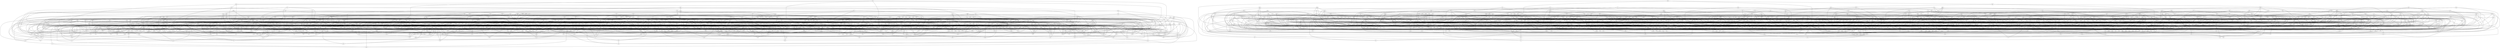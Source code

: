 graph G {
	qft -- vsn
	czl -- ppx
	qss -- zkr
	ggl -- kfd
	fnd -- ngh
	xpd -- xsg
	cbs -- zpj
	kxq -- rdf
	gpq -- qbk
	fjf -- qgj
	dvb -- lzz
	dpl -- plt
	dlv -- xfc
	jsp -- pff
	ffh -- khs
	gmr -- tqb
	fnz -- tld
	gmr -- jfr
	qvd -- zjj
	mzh -- rjt
	rhg -- xfb
	pxh -- xlz
	gpq -- jdk
	bkc -- gpn
	lzc -- snr
	clj -- phf
	bzc -- dfp
	nlj -- sjh
	nhp -- ztf
	crs -- dgt
	cqz -- nbv
	hlm -- qvx
	jtg -- zqg
	hkg -- tfp
	msp -- rcj
	bbl -- mgv
	gdd -- sgm
	dbm -- hlh
	rhd -- sdx
	fmj -- sqk
	hmd -- mzg
	bjv -- mgz
	bfs -- njt
	rdr -- tbz
	kgp -- mbg
	kbh -- rhf
	nrp -- qtt
	scd -- xsh
	lzt -- qql
	mqt -- njm
	dzt -- rcl
	tqk -- vpl
	hmm -- jbs
	dfn -- fcz
	dhz -- slf
	frg -- sfv
	hps -- jxx
	cpp -- tqp
	bcl -- vsn
	bbf -- nbb
	gkn -- kjv
	bjk -- mvp
	blm -- cbz
	stb -- xhk
	bls -- tcf
	fbh -- zlv
	jbj -- ljv
	shb -- zxb
	gbk -- hpl
	fnj -- tzf
	fph -- ftc
	fzx -- nvg
	mgb -- xmc
	gkf -- hkl
	fqt -- pff
	hcr -- hmz
	lpf -- mpc
	pqf -- rbc
	hbk -- kzh
	tzf -- xrb
	ltj -- nlr
	lld -- rqq
	bqd -- ptz
	krs -- vsn
	bmd -- xqv
	bbk -- fjr
	ltn -- txp
	htg -- jcd
	cpp -- plk
	bkb -- qsz
	bjf -- zjd
	qrn -- rzh
	nhq -- xnj
	hpl -- nbm
	dvd -- xhv
	bjv -- bkb
	bhr -- pcf
	bjv -- bsx
	ddz -- tnq
	mcd -- rkd
	srs -- zbs
	hgh -- kdc
	dkx -- khc
	hcq -- sxt
	hzt -- lkg
	vjc -- xkf
	ftf -- kcs
	dvp -- xzf
	fxs -- ndf
	gkk -- vpp
	hls -- htj
	kxq -- zxl
	hcr -- jnx
	nkl -- tfl
	pfj -- szs
	fgz -- tpt
	fkz -- gkq
	nvg -- scr
	hhd -- hrg
	fjf -- msl
	hnq -- qbr
	ffl -- mjq
	pnz -- xmd
	bpp -- thv
	pqs -- tnv
	bvj -- ssd
	lrt -- rsx
	crd -- qmr
	tkg -- zxl
	ckd -- fjp
	chz -- xmd
	kkh -- vgg
	hkj -- zhv
	cpd -- ctz
	hcn -- hdx
	kbl -- pjz
	bqp -- rxn
	lqq -- pxb
	gqm -- zzb
	clt -- szv
	gpn -- ljb
	lsv -- mvq
	pqj -- vnq
	tzl -- vqg
	kmv -- lvs
	hbq -- srq
	bgg -- dzl
	crz -- xmc
	drz -- qhf
	krr -- pkq
	bjk -- jqq
	fjk -- kcs
	fsv -- zlv
	kkd -- zmf
	mql -- qch
	kmq -- nrr
	fmm -- jkx
	bvl -- tmb
	htj -- qqx
	jpf -- khs
	gtj -- ntn
	ptc -- tgp
	rkd -- vlf
	brx -- mtt
	fsj -- stm
	dgt -- ndg
	fst -- zlv
	ghx -- nbm
	pvf -- zxh
	kfp -- xgt
	gkd -- qrj
	cvf -- zrr
	rsg -- ttj
	bbf -- fvb
	cjv -- xzb
	rhd -- ttl
	vmr -- vxt
	ksp -- qdz
	gkk -- vmr
	mvq -- rbg
	lpm -- xvx
	fgb -- mcx
	hkj -- ldh
	pnr -- thv
	fkz -- jsp
	kjv -- mch
	sqh -- vcq
	btr -- msf
	kfp -- xvl
	ngs -- xsl
	gmg -- qlm
	bqb -- rnf
	mch -- rsp
	hjg -- mcg
	mtg -- svs
	czr -- lzh
	ljx -- mns
	fvb -- vkb
	kbv -- mcb
	qts -- xff
	rfl -- vnk
	drh -- ttl
	czr -- jlh
	dkj -- prc
	nkb -- nkz
	mbp -- pnl
	kgm -- psx
	dfc -- rjq
	bqx -- pcb
	ntd -- plp
	fvq -- lzk
	trk -- vzz
	lsh -- tfp
	slq -- tqk
	hlm -- njm
	fdh -- mqn
	ltk -- qvd
	hzv -- vbk
	dbh -- nzc
	mgm -- nzs
	cjb -- tsx
	ddh -- znb
	bnn -- gkd
	ndz -- tfk
	kbv -- svh
	cfz -- svl
	rlv -- vxp
	gfn -- rmb
	bnv -- qtb
	flz -- ndz
	bzf -- hmz
	pcd -- qmp
	fbh -- fpj
	dgv -- lfl
	dqr -- skv
	bzs -- tcf
	bhl -- gfn
	bnv -- ssv
	jkd -- mlx
	fbv -- pvc
	jzp -- xdc
	fsj -- nct
	btk -- cqm
	gkf -- pxh
	ctz -- dtx
	nkz -- shg
	gqr -- rvc
	pnl -- prm
	prm -- txj
	qdh -- xnr
	kbc -- xvt
	shg -- xhv
	ghx -- rkn
	bvr -- zcj
	dnb -- vbc
	bnf -- sqh
	cjh -- svn
	bhq -- njc
	nzc -- xnm
	dgn -- dpl
	kkd -- vlv
	kkd -- lvq
	mlr -- ztv
	bpd -- ggv
	jls -- pcb
	hvp -- spv
	ljq -- qmz
	dcr -- gxd
	mcl -- sqr
	kst -- qzk
	dml -- ktt
	qss -- xlz
	htp -- shs
	jbr -- plk
	cbs -- vsn
	gmd -- qnf
	gck -- njc
	kmz -- krr
	mjh -- mqd
	gdz -- vpv
	bzf -- zxh
	hdk -- tfl
	jkd -- ndc
	bjm -- bnb
	nkh -- xkh
	plk -- rzj
	sqp -- tml
	jfv -- zdt
	rsp -- vgb
	gtj -- vhz
	dfr -- qjr
	mjf -- pvp
	dkv -- gjf
	vnk -- vzm
	phj -- tmz
	lft -- lhf
	gbk -- qkn
	kcm -- ldz
	nsz -- xrx
	jxq -- rhf
	chd -- frq
	hck -- kmd
	lgx -- zlp
	dff -- hcl
	hjx -- rrk
	fgp -- vgx
	bsn -- fjp
	hsq -- ncp
	bmc -- cpd
	hzc -- rqx
	fls -- ktq
	qfh -- zbs
	drh -- lth
	csk -- gkc
	zhc -- zjd
	jxh -- mrl
	blc -- mqn
	fls -- mvp
	qbk -- ssp
	mbh -- tvx
	ccc -- gcd
	cnc -- hcn
	dzt -- ntg
	zgz -- zxl
	dqr -- ght
	dlv -- nfr
	cjd -- mlc
	kjq -- pcj
	kqt -- mjf
	ntc -- sdx
	dzl -- qbx
	rbb -- xzb
	dmr -- sft
	dvs -- pcg
	brp -- jck
	rpk -- vtf
	dxk -- zjh
	lxh -- nnx
	dkp -- ftc
	gsl -- hjg
	jkp -- smh
	dfc -- vbk
	dsx -- vjp
	lkm -- txg
	hbq -- mhx
	btj -- djn
	cnd -- vmv
	lrb -- qgh
	kvq -- rzh
	ght -- qjl
	dfr -- kpc
	gtk -- kgm
	dbm -- qhp
	bkp -- qbl
	bhl -- flz
	bzm -- spp
	gkc -- vzz
	lms -- rbq
	ttl -- xht
	kkd -- tnr
	ffq -- mnz
	jfm -- nxr
	bcl -- skv
	pbp -- qbl
	gml -- nlj
	dvl -- rlg
	gkf -- qks
	kvn -- vtf
	psk -- rbf
	ppv -- vcq
	bpq -- dnt
	mgb -- mzh
	hcg -- nmn
	chx -- tmh
	gzr -- tjl
	fmg -- vlv
	bxt -- tbb
	ksp -- zrn
	cmh -- dvh
	ddz -- xdc
	fcg -- vcq
	dvv -- txb
	tld -- vht
	npr -- tnr
	qmr -- txb
	phj -- vmd
	rfp -- txj
	ctc -- gsl
	prr -- xnm
	plk -- rmn
	gpq -- rlg
	djp -- fjk
	bbq -- mqf
	bkx -- dns
	bmv -- ddb
	xfj -- ztv
	ltk -- vjc
	fcv -- tbz
	hbx -- vjf
	gbl -- lqq
	bjq -- mcg
	ffl -- tnb
	dbm -- mgm
	pjz -- qbv
	fzg -- vnk
	gsb -- tgj
	mpn -- vml
	tbz -- zbs
	hdm -- qvd
	njl -- nrp
	spv -- xld
	pfj -- vtx
	hfm -- ssv
	gcd -- lxm
	hdn -- xgc
	ssd -- zdd
	cpz -- fgt
	rlg -- tfq
	txb -- xnz
	bsn -- qhf
	bsh -- fsn
	chx -- qjm
	jvr -- scr
	pdg -- qjq
	rrk -- sfl
	bvr -- vmd
	spb -- xrb
	grt -- mgv
	cnd -- dnt
	czl -- qjx
	szv -- vdg
	dnb -- fjr
	brp -- hcj
	gdz -- xvx
	dpz -- zmq
	fhm -- xbm
	pgl -- zqr
	qfd -- xmq
	gpx -- ndp
	snb -- szk
	lzn -- psx
	dlz -- dns
	gsd -- rrm
	ftf -- shr
	tpx -- txp
	tbx -- xfc
	mrq -- xnq
	bxn -- zrb
	tfx -- xgt
	nxt -- pxb
	fnv -- fsc
	dkj -- kmv
	fvd -- pcf
	dgn -- rvc
	dhd -- fmt
	mvq -- tfx
	kmq -- qrz
	dpl -- rnf
	ntf -- scp
	pjv -- sjh
	cjv -- zcj
	flf -- xrn
	fgp -- fvd
	hfn -- ncf
	tbp -- tnb
	dxb -- mrm
	llb -- xvt
	mtt -- qnf
	ksd -- lfm
	dfl -- sjv
	bdg -- bxn
	fxr -- jrd
	bbl -- rhd
	gjg -- nvk
	mjh -- pfm
	pjz -- slf
	lkd -- ndp
	bxn -- snl
	jkp -- tpx
	jvz -- qmz
	rbk -- zgz
	kzh -- tfb
	dpl -- jvr
	fcj -- jjc
	jjd -- vjd
	cfk -- ngj
	gqp -- njk
	ffl -- qjt
	nhp -- shr
	gdg -- jfd
	tbx -- zjz
	cnp -- mqv
	ngt -- qnf
	nnh -- pll
	mjq -- vvx
	mtk -- pcf
	clj -- dpc
	ngs -- nkl
	chd -- hdz
	hkr -- rcj
	knx -- thb
	dbc -- fgr
	pbp -- ttq
	mcd -- skn
	dlz -- prk
	mrp -- pqs
	fht -- nsk
	hcl -- lvj
	qfg -- rcz
	qhl -- vmd
	msv -- ppp
	gjf -- ljx
	bkg -- vqg
	fss -- ntg
	dxg -- gbt
	ktc -- lrt
	hcn -- qgh
	btf -- vjj
	kgm -- qmz
	gkd -- nft
	mrj -- trk
	cxb -- drm
	blc -- svn
	qbk -- txj
	jsz -- ssl
	fmt -- xnj
	mqn -- nrs
	bkx -- xfc
	spx -- svs
	hzs -- npr
	mjf -- vzm
	bjk -- dvp
	ltj -- pvq
	dpk -- flp
	dkj -- tbd
	bbb -- tbd
	fjf -- jqh
	jrs -- qgr
	rlk -- xpd
	nkr -- xtg
	fgt -- gbk
	hkr -- jqk
	fnb -- fnl
	xfs -- xrm
	fgb -- mlp
	fht -- mrz
	kbg -- xkf
	fdq -- plt
	nfr -- qqm
	rbk -- znv
	tbd -- tpm
	cxx -- ssd
	vkb -- zjh
	dmp -- fzg
	dxb -- hls
	vdk -- xsz
	spv -- tbz
	clh -- jkl
	pbk -- stj
	pgq -- rdc
	mmh -- thj
	flp -- vdt
	xjk -- xxh
	crt -- pfj
	czc -- klq
	gtj -- zcs
	ndc -- pkn
	dpv -- xvv
	dfl -- jnm
	jcs -- szt
	blz -- qts
	dxb -- zqg
	clh -- npr
	crt -- czm
	rzj -- xhg
	jrd -- zjn
	hgh -- ncm
	flz -- sbk
	dsg -- xff
	glb -- qrd
	bcf -- cnk
	rss -- vtf
	gbb -- krc
	gnm -- mqd
	qsz -- rtp
	lcx -- nsk
	gtk -- kqx
	nrn -- xpf
	jsz -- tqk
	chz -- hrh
	bbz -- plt
	chx -- qqf
	fxs -- hxv
	mgr -- nht
	jvz -- mzb
	bpz -- sng
	blm -- dfr
	lrb -- qqd
	kcr -- lbb
	ptz -- tsm
	shm -- tfb
	dgn -- hfm
	rsp -- smg
	bfs -- gln
	kgs -- khc
	jxt -- prk
	fht -- qcf
	jfr -- jjf
	dql -- fcz
	kbg -- svd
	dkx -- hhb
	gqf -- ndc
	cfm -- hzd
	chx -- kjl
	bps -- mrz
	bdc -- qmr
	grt -- hxv
	pjq -- stb
	lgr -- njk
	fnl -- jtc
	fst -- jzm
	dph -- htc
	tmq -- zjp
	fbb -- lpk
	pbt -- tpk
	ngj -- vlf
	shr -- vsx
	jcs -- qhf
	cth -- xnj
	kjb -- xgt
	jxx -- txp
	fss -- vmr
	fvd -- zlv
	bnf -- fzf
	grh -- mqb
	fzx -- zqj
	nlh -- svk
	mqf -- scp
	bcz -- zrr
	bcf -- bjq
	pnr -- xrn
	czg -- ddv
	mvf -- tfb
	gqf -- qpb
	hcp -- kzt
	mvq -- njk
	clk -- txp
	bzs -- lgr
	kmd -- xgv
	cqr -- mbh
	mlx -- nkq
	nsk -- rjq
	rsp -- xnz
	nkq -- zxm
	jbm -- jqk
	pbd -- xnr
	cqm -- gvl
	btj -- stf
	dpc -- qrn
	drm -- hmz
	brg -- mgr
	sft -- xxs
	fhs -- gmq
	dkp -- pkn
	jsb -- kgs
	cqz -- lzh
	gdd -- jvq
	qhl -- txg
	npx -- znb
	dvl -- qql
	gsc -- hjg
	qjz -- xdb
	flh -- rdj
	gjp -- pbp
	qrz -- svs
	vnq -- xpj
	tpk -- vfc
	bfs -- pbp
	bnv -- pmh
	mkz -- vps
	crz -- hst
	ggt -- khc
	pjc -- ppx
	mnx -- nrr
	dhl -- xrv
	ggt -- kbh
	nsz -- ptz
	bzc -- xqn
	gkq -- tld
	nrn -- tfq
	fnp -- jrs
	csk -- nvd
	gnb -- tgp
	bmv -- mjd
	cqm -- pdz
	hzs -- ttn
	ggv -- xhk
	xgv -- zbs
	fjf -- zxl
	jcm -- xjn
	gbb -- rfp
	jsx -- tkg
	hdb -- tfk
	smg -- xtf
	fcz -- knv
	bdg -- mtg
	bpg -- ndz
	fhz -- vvd
	scp -- xpf
	hhk -- nrq
	qbz -- svv
	cnl -- lgx
	hbj -- qpm
	pfm -- pmt
	fjk -- ndh
	mpc -- ssd
	jkx -- tpm
	gmg -- pjr
	mnb -- sch
	hfm -- vpp
	dbm -- lpm
	jpf -- zqb
	gfn -- vtf
	bpg -- lfc
	kmz -- qjt
	nrn -- tpm
	plk -- xzf
	gtk -- sls
	lhh -- lzk
	gmr -- mnz
	kbl -- kfb
	clt -- rmh
	flf -- jzs
	fcj -- spx
	bxn -- fdf
	rsd -- zrf
	dpk -- nkr
	cfb -- dmp
	bms -- dmz
	thh -- vpv
	cdx -- rdf
	fss -- knp
	qsz -- zzc
	dbq -- sng
	bjm -- lzp
	lbn -- tfq
	dcv -- ght
	ltv -- xhn
	ckd -- skg
	nxr -- pvp
	dns -- xgh
	fcm -- jzm
	fbc -- ljb
	hbj -- sth
	dss -- rvl
	vgb -- xpj
	dch -- xtg
	flp -- vcq
	kht -- tvs
	jzm -- ztm
	hrh -- kcd
	cmh -- rrc
	brx -- hnh
	flp -- kcd
	qtp -- rlk
	frr -- szt
	bxt -- ttr
	fhm -- zkr
	dkp -- ggv
	gdd -- sjv
	gsc -- hbz
	btq -- cst
	plt -- qdr
	hhh -- hpj
	hbj -- sjf
	hmd -- qch
	jzk -- xrj
	hlp -- vqq
	qdr -- vvk
	fgt -- vll
	gmq -- pmh
	lbb -- qcf
	mfk -- vrc
	rdf -- xdg
	bmc -- rbf
	hbk -- nlr
	cbr -- lzz
	lqq -- mqt
	pfm -- vjr
	bbb -- gvc
	fcg -- tzm
	cnd -- vzz
	hvp -- mrz
	mns -- tkf
	bxt -- ddv
	kxb -- qqc
	kvj -- zdt
	jdk -- kvn
	qpm -- zqj
	gkc -- qbk
	rqx -- xnr
	mrz -- tsm
	lft -- ppp
	fkd -- tvx
	xxv -- ztl
	cbg -- mkv
	qjl -- vsn
	ffq -- hgh
	cqc -- fxr
	gmq -- tqb
	bbx -- lpf
	lzl -- mnt
	krr -- mlp
	gln -- gzm
	jjz -- xbt
	lvq -- nsz
	mhv -- slj
	bps -- gzr
	qnf -- shg
	bbl -- bjm
	htg -- stc
	ffh -- mqb
	lsc -- pjc
	nkz -- scp
	fmf -- pdq
	cnl -- jsp
	pvc -- tbb
	qnx -- zfm
	gsb -- kjk
	dbh -- tjl
	dfc -- ngt
	fbb -- nfn
	mmh -- xkf
	bbx -- scv
	hmd -- mmh
	cjb -- tnf
	dlz -- fpj
	lfq -- xsg
	kkb -- sqr
	djn -- shh
	rzj -- vxp
	rmv -- zdn
	dvd -- lvs
	gvc -- hdb
	kjb -- lvj
	gml -- hps
	gsp -- rpb
	drz -- rnf
	szt -- xmc
	jvl -- rsg
	llb -- rjq
	kkh -- pkq
	dhq -- xxx
	pfz -- rbq
	ckt -- vgb
	kcr -- zhj
	dpc -- jsx
	ccc -- dmz
	fsc -- qgb
	blz -- ffq
	gzr -- hcv
	gdz -- xkh
	clt -- rpk
	lgz -- rtp
	jfd -- kkv
	lkg -- qrb
	fnj -- vtx
	fdh -- rjt
	dch -- hhd
	nbb -- qcg
	bzv -- dzt
	snr -- xmk
	pcf -- qql
	jvz -- ttp
	ldz -- qrb
	jxh -- xqn
	dhl -- nmq
	dpr -- xrx
	hkr -- zdt
	dcr -- lfl
	gmd -- rbc
	rss -- sqp
	bbn -- lxh
	dzn -- gml
	mzh -- xsq
	hdx -- qql
	bjb -- scp
	hjg -- zrr
	vpl -- zjx
	qqm -- rgh
	nfn -- zpj
	cqx -- fmt
	bxz -- tqp
	fzd -- rjk
	hmd -- slq
	nkr -- zfm
	jhz -- zcc
	ddg -- qfg
	gcp -- txg
	krn -- vtj
	brn -- dvf
	ldp -- ntj
	cbs -- gcp
	fnn -- kxq
	ckd -- hkk
	dtj -- stf
	kcn -- snj
	qbv -- zrf
	cqr -- kfd
	lzk -- mrj
	gqc -- mts
	kbc -- mcl
	btq -- qkn
	bfz -- csb
	hgb -- sjt
	hjq -- spb
	jjl -- jqq
	gxk -- jmr
	cvf -- xmq
	grn -- kpv
	htg -- srs
	fmj -- rjt
	lsh -- plk
	jbm -- lsc
	xcl -- xhk
	qfp -- qlm
	jlj -- lpm
	dff -- htc
	dmz -- kkt
	jgs -- lxf
	jfm -- xcl
	gtj -- jpp
	fnv -- kzm
	cgg -- csl
	bjm -- nzc
	hfn -- plp
	gmg -- kzs
	msk -- vtf
	txb -- zdm
	jnr -- tfq
	htz -- psj
	bnv -- vxt
	lsr -- nft
	fkz -- zck
	cvt -- lcx
	fjp -- rrc
	bhl -- hfn
	jhd -- lfx
	jbr -- pnl
	jck -- ttr
	fcg -- xjq
	ggr -- hjl
	jjz -- skg
	crd -- mcg
	bls -- kcr
	dfp -- svf
	fgp -- ncd
	jnm -- tfl
	glf -- lrk
	hgs -- ztl
	ctz -- qrj
	fcj -- ppp
	bcl -- bnf
	cqc -- ljg
	mhd -- xfg
	fvp -- jcd
	cbb -- nhq
	czj -- zzt
	ktj -- xff
	clj -- jlj
	jjc -- vrc
	dvb -- psk
	ddb -- dfn
	bcz -- vbc
	bqr -- ppp
	kkd -- tsh
	hkk -- msl
	fnz -- kxd
	kvn -- pxl
	jxh -- rjf
	bjj -- dxg
	cxx -- pqj
	kjk -- qfp
	fbb -- fnp
	ckd -- tkf
	stc -- xxx
	gfd -- hft
	jbr -- rcz
	cht -- nvg
	lzp -- sgp
	jqh -- vht
	fmt -- rlg
	hdz -- rdl
	hkl -- lmg
	rjf -- slj
	mtt -- prm
	hpz -- stb
	pnl -- vkb
	src -- vpd
	mcl -- xpz
	djp -- gbb
	sfl -- vxt
	ssp -- ttq
	mrq -- tnb
	dfn -- vgq
	qfd -- tsc
	bhq -- tml
	cvr -- rhd
	ctn -- ltj
	djp -- zpf
	rqq -- tzt
	lcx -- vml
	pvf -- xvl
	hdm -- vqq
	dkd -- fvq
	fht -- kbc
	bcr -- mgm
	qjg -- qvf
	brg -- tnb
	hkk -- xff
	bkc -- gkq
	ltj -- nvq
	cqr -- gfd
	gqp -- kjb
	dtj -- hpj
	dpq -- xdd
	jls -- sgp
	dtj -- jbd
	jhz -- lzn
	hrg -- htz
	jbs -- mqg
	dbq -- gtk
	bkg -- qfp
	flc -- kmd
	krs -- qtp
	ckm -- mcx
	fdl -- sgv
	fcj -- hcr
	ddl -- zkr
	hch -- mlx
	kfv -- kmz
	gdg -- gpn
	fsz -- lgr
	lgr -- pgl
	kjl -- spq
	svk -- tmq
	mbh -- zdd
	jlv -- rfc
	bcr -- ltn
	vsx -- xnj
	hgb -- xhh
	gcn -- hhb
	jhd -- knv
	qrd -- xnx
	fgr -- xsg
	grt -- xmk
	bmc -- hqb
	jkl -- kbv
	vmv -- xqn
	nnn -- nxt
	kpv -- tzm
	dtz -- mzb
	jzp -- znv
	tbx -- ttj
	gsp -- lfc
	bnh -- nsk
	gkn -- tmz
	hzt -- sxv
	mhb -- pbk
	ddb -- vnq
	lfl -- tvx
	hrs -- rmb
	ndh -- rxn
	ntn -- vjx
	fmg -- zxh
	ddh -- xnr
	dsx -- rgh
	ffh -- tgf
	gvc -- jfv
	kcb -- mmh
	nkh -- sjf
	jkt -- shf
	bmd -- ntn
	bkp -- dmr
	rfc -- vfc
	mrm -- xfs
	bsx -- ttl
	knp -- sjv
	rxp -- tqp
	hcj -- jrs
	mvp -- tnv
	hdg -- vzq
	bcf -- kdz
	trk -- vrc
	fhm -- vtx
	bhq -- rqx
	knv -- xcq
	gpq -- rxp
	hbk -- qqc
	qjm -- vjf
	rtc -- zjt
	dvf -- kfp
	lzl -- spq
	htf -- vvv
	ckt -- czr
	djp -- xjk
	kcb -- snj
	dpc -- qpb
	bms -- xrb
	mxv -- pcb
	hcg -- nfn
	hmm -- svk
	fvn -- vgq
	mcg -- nkh
	kcn -- phs
	nvp -- qjs
	vjr -- vnk
	dnr -- pvn
	fvn -- mqt
	pfz -- xrj
	dsx -- kfv
	hgs -- rjt
	hrs -- qjx
	dsx -- qlc
	prr -- shh
	btq -- rpq
	fch -- kzs
	dbh -- pzk
	bjk -- mtg
	jbm -- qjq
	sfv -- sng
	ffh -- zfm
	fqt -- frg
	ctz -- pbd
	npx -- zjn
	ggv -- phs
	tzf -- zgr
	btk -- hgq
	cbz -- cqx
	jdc -- ssp
	kmd -- zrz
	mnx -- xnm
	frr -- grh
	qts -- rbb
	fnl -- ljs
	rdc -- zhx
	jbj -- xjk
	gkq -- rjk
	rpq -- zgt
	bnh -- lhf
	mhv -- xqs
	jhm -- pmt
	rdr -- tgp
	hjx -- kjx
	hzv -- rmf
	kkp -- lld
	crr -- pnr
	jbd -- jlg
	brg -- gbb
	gnb -- nks
	jzp -- ppv
	ktj -- svd
	tgj -- xff
	cgg -- ctc
	fdg -- lps
	jbr -- tmq
	ncn -- shf
	hdx -- rcj
	lsh -- xcg
	hbq -- zxc
	tfx -- zmf
	mlp -- vtx
	nzr -- vpv
	hcp -- jfv
	cfb -- sxl
	gbb -- qbv
	dkr -- snx
	htg -- nft
	bpq -- cbg
	lhf -- ztf
	hdg -- kdc
	gcp -- msl
	lgp -- lzh
	djp -- msv
	bnl -- fnj
	hpl -- jjz
	gck -- ltj
	qgh -- tmm
	hgh -- nrs
	tmt -- zdt
	cbk -- ntg
	jsb -- vjf
	hhn -- xfb
	ppp -- rbf
	ddb -- src
	czj -- xgc
	hdm -- mqd
	hqf -- njt
	bcr -- jgd
	tnq -- xrv
	drb -- dtc
	kpc -- qgq
	gsv -- klq
	fzx -- mqd
	bbl -- zcs
	jdp -- jfd
	gxk -- tnr
	shh -- tbx
	svv -- tml
	dvl -- mcd
	ccc -- zlv
	rdr -- rgh
	hjl -- ljr
	krf -- njm
	qjs -- rsd
	cth -- nlk
	qrz -- sds
	rdz -- xjq
	fnn -- trd
	qjl -- zlp
	hjl -- rrt
	tgb -- xpj
	rlv -- zkc
	rmv -- zcc
	kbh -- tsg
	brn -- jtc
	bsg -- zjp
	rpb -- zrb
	hjl -- szv
	nkz -- qjs
	gqp -- prv
	gbl -- mrk
	hnb -- mqg
	chd -- svv
	rtn -- skg
	krr -- xmk
	rbk -- tzt
	dss -- hqf
	tmm -- zmq
	btr -- clj
	msl -- rvc
	gcp -- vgr
	jlg -- kbc
	txb -- ztl
	dtj -- hjq
	ggl -- zsv
	btq -- nkr
	flc -- hbx
	kbh -- rqn
	dpg -- rns
	hck -- mts
	nzr -- vpp
	bcf -- xpd
	mfk -- qbv
	flb -- hfm
	dlc -- mts
	bsh -- qfg
	dmp -- htf
	lkd -- pqb
	hpz -- zdd
	bqd -- sqp
	lzt -- ngv
	jxx -- kzs
	dpq -- qjm
	lbb -- xqv
	nhq -- sbk
	clk -- drz
	mrq -- vzg
	fkd -- fvn
	dgg -- mnz
	jfv -- rtc
	fnv -- ssk
	dkx -- vjj
	nkv -- tvp
	cnc -- ntd
	gbl -- hdd
	mhv -- rdd
	hcf -- kqj
	lds -- vpv
	dck -- tsm
	lgp -- mjh
	vcq -- zml
	jrq -- ntf
	bjf -- fmj
	gjf -- kkv
	bsn -- lzn
	pkq -- qfg
	dqc -- zhc
	dpj -- drf
	jtc -- zrf
	mvr -- zjd
	htp -- lrt
	dch -- qfd
	dxb -- qsr
	rsd -- trk
	gpx -- zml
	mgz -- pgq
	fnj -- ntf
	brg -- ljs
	bpz -- ljq
	lzt -- rmh
	gxv -- hsv
	hpp -- pkg
	npx -- nvp
	bzm -- qpb
	lzt -- prj
	hch -- qzk
	mhd -- zrr
	ggv -- qhp
	cjd -- shs
	bqd -- tbx
	clh -- kfb
	nxq -- tkf
	tfb -- tfk
	jkx -- qgb
	lpk -- txg
	ntc -- rsg
	mrj -- zrz
	hck -- xqs
	jvf -- lpx
	jvl -- vdg
	bvf -- lzh
	fmr -- skm
	bkh -- dvs
	sfv -- vzq
	ncm -- vzm
	dcv -- pnz
	nbv -- sth
	kkp -- pdz
	hcl -- hsq
	kkb -- ldh
	stk -- xzg
	bqb -- jpf
	mgb -- qhl
	drz -- dzn
	rmh -- zrn
	dsg -- nbv
	dtc -- mrk
	skn -- xfj
	bzs -- vjx
	kkb -- mqf
	bqr -- tjl
	bmn -- nkl
	hxj -- sch
	jmn -- ztn
	ngs -- vvl
	gbk -- tgb
	fch -- qxf
	mkv -- xlz
	crd -- snj
	dvs -- qbx
	cqc -- vhv
	pqs -- qbq
	hdb -- mlr
	hcf -- xtf
	hlh -- qhp
	gnb -- kbv
	bpp -- vvc
	frr -- qnx
	ndg -- nnx
	fbb -- hcf
	bvj -- czb
	prc -- xnj
	kst -- xvh
	fnj -- nlh
	nzc -- rhf
	ncj -- tmq
	ftc -- nmn
	srv -- vht
	jbj -- scd
	nhs -- tbp
	jkt -- sgv
	htj -- nmg
	frq -- jmn
	lvp -- pnl
	kpm -- xpq
	dkj -- gcm
	srs -- xrn
	bnl -- nbb
	fvd -- rfp
	fdf -- kpm
	lgz -- rnl
	fmm -- zmq
	dph -- hzk
	bpd -- gml
	mnx -- zhj
	ljg -- tbd
	qkn -- vqg
	bsz -- mlc
	cmh -- dcr
	kcs -- rvk
	psx -- xrv
	zrb -- zxx
	rps -- tml
	sbk -- xdd
	fzg -- hzn
	nvk -- sch
	jmr -- qfb
	mnt -- svf
	jmr -- xdb
	bmc -- bqr
	mhx -- xrj
	hnh -- rbg
	bxz -- prj
	jbd -- zkk
	cjd -- phs
	krr -- xhg
	hfn -- ktq
	cbb -- rnl
	rrc -- sjt
	msp -- rkd
	fbh -- qdz
	cjb -- ffl
	vmr -- zdm
	kcm -- nkh
	nrq -- pfm
	cst -- dkv
	blc -- fsj
	jjz -- pjv
	cjb -- pqs
	fmg -- zpf
	cqz -- csb
	grn -- szg
	jvr -- mnz
	qhl -- xtf
	fsv -- pxl
	qjq -- tnb
	fhm -- fmf
	nbb -- vjp
	jfd -- nqv
	plt -- zcn
	sds -- vhz
	kzt -- njd
	cfm -- dmr
	dxk -- hvh
	chd -- smn
	jxq -- kdd
	dtz -- kzs
	mnj -- qjr
	jcm -- kqj
	bjk -- vjf
	dnb -- rlk
	dhd -- zgb
	gqf -- zbh
	hzc -- jlv
	bhl -- lzc
	lvj -- ssk
	xfg -- zck
	gvl -- tqb
	btn -- rbq
	qdh -- rns
	bbf -- gcd
	fhz -- tzt
	qjq -- tpk
	nlk -- pgq
	cfz -- fdf
	bbn -- pdq
	kfv -- vtj
	hhk -- rhg
	bmc -- fsn
	xdc -- zck
	lbj -- sfl
	hcl -- lvs
	mlv -- qsr
	pqf -- prr
	lsr -- mgz
	qcf -- tmm
	qhb -- zvp
	bvf -- sxv
	qmf -- sxl
	gnm -- kst
	bcf -- vzm
	hch -- mlc
	czc -- fbv
	mtg -- zlz
	hnq -- vbc
	jlj -- vgb
	ntc -- qqd
	fcm -- glf
	hdz -- xxx
	kbv -- vtx
	czl -- sgp
	hnb -- ljv
	bjj -- jlx
	czl -- qrj
	nzr -- vjn
	dxb -- lkg
	cfk -- dph
	ngh -- tpk
	grn -- ljx
	bzm -- hjg
	fdq -- gqf
	jzp -- xvv
	pjc -- sqr
	tfp -- vbk
	fgb -- zqr
	blc -- dgv
	ncl -- vqg
	kfp -- lsv
	cht -- xcl
	gmd -- rdl
	blf -- rzh
	hbq -- qtb
	qmp -- vgr
	mzg -- rdf
	cxb -- dgt
	jdc -- qmk
	cbr -- pvf
	hnh -- jqq
	vjr -- xbt
	bkb -- hnb
	npr -- stc
	lzp -- skm
	qbk -- xpf
	czc -- xmc
	gcn -- zjn
	hpz -- jdp
	bvl -- ffm
	qft -- rfl
	dph -- jjh
	rqx -- zcs
	hnj -- mrq
	lpf -- vdk
	pbd -- tnv
	gvl -- pjr
	svf -- zhv
	hjq -- jtf
	gsp -- ksp
	mhh -- rrk
	fzd -- mjd
	hpj -- slf
	ltv -- smg
	jkd -- slx
	crf -- rtn
	cth -- svl
	hcf -- zqj
	qhm -- xsg
	kkv -- mjd
	ndc -- svn
	fsn -- jpp
	hzd -- qvf
	mqh -- qhb
	bsx -- dkx
	dlc -- kpc
	hdz -- hzd
	gsb -- rkn
	pqf -- rmb
	sgv -- tmn
	dlc -- xvs
	jkd -- xsl
	htf -- mbr
	bns -- nvg
	rrt -- vxp
	crr -- kbh
	knp -- qzf
	qbx -- tzl
	hxj -- xxs
	jnm -- rsp
	bcz -- vvd
	ddz -- gqf
	kqt -- xhh
	nmq -- sng
	ntj -- zsv
	fnv -- lpz
	ppq -- xcq
	cdl -- cqz
	jhm -- sqk
	fnn -- qrn
	cqm -- cqz
	dcv -- sjv
	csl -- xfb
	fzd -- mzj
	dkr -- rgt
	ddh -- kcr
	ltv -- ntg
	dvd -- fgp
	ncf -- tcf
	qfd -- ttp
	ppv -- sfv
	drf -- kvn
	mxb -- ssk
	blm -- msv
	rvl -- xgj
	fsv -- qfb
	bsh -- ptz
	fmr -- qql
	flp -- zqj
	ljx -- sgm
	bzf -- qzx
	gjl -- nvq
	cnb -- ncp
	shm -- spb
	mgv -- pxh
	kkp -- kvb
	rdz -- smh
	kcm -- pfn
	cnc -- sgp
	dgv -- zhc
	nzs -- xhn
	gjl -- prm
	bkg -- csl
	svs -- xxs
	tmz -- tzm
	vvc -- xzg
	bfz -- grn
	kxf -- njm
	kdd -- lgz
	cpz -- nrs
	ddv -- hnz
	cdx -- nkl
	jdj -- jdk
	gqc -- pzk
	ddk -- lzk
	pbt -- zvp
	hdm -- xnz
	ggl -- kjk
	bjb -- njc
	ffm -- vrr
	msk -- nhs
	rjn -- tkf
	pjq -- thh
	kkb -- rps
	svf -- thd
	mgm -- nxt
	mcx -- rdc
	ljs -- ztv
	nct -- tgf
	hcn -- pnr
	njk -- qks
	jjf -- ncn
	fzf -- xzb
	nlr -- rvf
	fqt -- ssl
	hlm -- zjj
	flb -- vvv
	nlh -- tqp
	mhd -- mlv
	hjx -- xcq
	brp -- kmg
	rss -- xnm
	kgx -- lpx
	dhd -- fvp
	ght -- ncl
	kvn -- xhv
	srs -- zlr
	kbc -- rhd
	cbb -- mqf
	gsp -- ljr
	lbn -- tjl
	xqs -- xsh
	bkc -- fgt
	bgg -- krf
	bzc -- qbz
	bqp -- kvn
	qbq -- vps
	fcm -- ttn
	bhq -- dpr
	hbq -- scr
	kgs -- mgz
	hxv -- jxq
	thb -- zgt
	cxx -- zzb
	kcn -- srv
	hcr -- jvf
	nkr -- skv
	bbk -- fmj
	nvp -- qrj
	drf -- prk
	bgg -- cjh
	drb -- lgx
	hmm -- pxl
	bpq -- rpb
	knx -- tzh
	czh -- vtj
	dqc -- hst
	kdz -- svn
	hbk -- xxs
	svk -- xvs
	dns -- zkk
	jgs -- qpm
	dlc -- fnd
	prj -- xph
	qbz -- qcg
	gfc -- zdd
	cpz -- vvl
	kdd -- qjq
	czm -- pzk
	gcn -- hxv
	dcr -- zck
	ddl -- gck
	pcd -- srq
	hnj -- qqd
	jhq -- spx
	fjr -- kdb
	nkr -- xqx
	rjf -- zpf
	fgr -- sxl
	cvt -- tvs
	gnb -- xxh
	czg -- ffm
	mnj -- zjz
	lth -- zlr
	pgq -- rmn
	cdx -- dbc
	ksd -- lds
	mlx -- pkn
	jnx -- qsz
	dtj -- mkz
	ndg -- zxh
	hfc -- svl
	hvp -- prz
	kjx -- stm
	bbf -- szv
	jzk -- xtg
	gpq -- tvp
	nqm -- vvl
	lvj -- rtp
	hcv -- ngv
	hdb -- hhh
	gsv -- msf
	czh -- kcs
	bdg -- chd
	bsh -- zgr
	cbz -- jrq
	dvh -- rdj
	cpz -- vnq
	cbg -- cth
	dvs -- lfm
	dzt -- grh
	ndz -- pqf
	glb -- jmn
	fzg -- qsr
	vjj -- xfj
	gqr -- jck
	cfb -- ksd
	fnd -- ttj
	jdp -- smg
	cxb -- rss
	cbr -- zjt
	btn -- zvx
	hqb -- pvq
	ktc -- qdr
	bjv -- ggt
	cpd -- jbs
	mrj -- rqn
	blp -- nlk
	dkv -- xsg
	bpn -- njt
	cdh -- cjh
	pxv -- stj
	hhn -- ljb
	cnp -- tgb
	fdf -- prj
	hbj -- sxt
	czj -- mns
	rnh -- vjx
	fvq -- svh
	dxg -- shs
	kcb -- xrm
	dhz -- ttf
	kpm -- mgr
	brn -- ckm
	dkr -- mhh
	kgx -- ndf
	ggr -- hhb
	jcm -- srv
	czh -- hzk
	bjf -- jlh
	jgh -- sls
	gqc -- sft
	bqr -- qqf
	cgq -- qhm
	fst -- qrz
	klq -- zgz
	gjl -- jvf
	qzx -- zkk
	qmz -- vgq
	fvt -- vpv
	jnr -- sdx
	lfq -- nvh
	bbx -- jsp
	kfb -- qjs
	bhr -- njt
	fbv -- kvb
	cjv -- mhb
	bxt -- vjc
	hjq -- mrl
	glf -- lzp
	khs -- qzf
	qrn -- xgl
	lzn -- xdc
	fgr -- nkl
	jzs -- psk
	cht -- dvm
	gmg -- jck
	qkn -- zrr
	czg -- vrr
	fph -- gnh
	pbd -- ssh
	bpn -- dsx
	cbz -- rxn
	dxg -- knx
	kxd -- xpd
	gcb -- xmd
	mrm -- zsn
	fsj -- fss
	prz -- ztn
	hgs -- xrj
	czr -- xfs
	drh -- gqc
	gkn -- mpc
	qrd -- snl
	fdv -- xmk
	hnz -- tpx
	hpp -- kst
	hzn -- kcn
	bfs -- hkj
	cpd -- mtk
	jgs -- lpm
	fsn -- lpz
	xhg -- zkk
	ctn -- tsg
	ncl -- shs
	fxs -- zlr
	dxg -- nxr
	ndh -- xnx
	rqn -- xxs
	cbk -- znv
	ggl -- stb
	dvm -- nlp
	mgb -- mrm
	mrl -- ngh
	knp -- qfp
	qts -- xrm
	tvp -- xxs
	bbb -- kkt
	mqg -- stk
	qmk -- xht
	cnl -- kzc
	tmb -- vll
	crd -- scr
	kdd -- njd
	pdg -- xgj
	hnj -- vzg
	nhq -- qss
	ddk -- xqs
	cbz -- kbc
	dgt -- rmb
	nqm -- xsq
	gjp -- nvq
	jxt -- zhv
	csm -- nrp
	npx -- pcb
	dsx -- gzm
	vdg -- vjd
	dtz -- kzc
	bsx -- tvp
	dbc -- vgr
	hlm -- szk
	kgx -- nlk
	bkh -- xrm
	ltj -- ncd
	ffm -- qpb
	cgq -- jgh
	lvl -- lzn
	bkx -- rcj
	jbj -- xgv
	blp -- xht
	bqd -- rvl
	rhg -- svd
	bcr -- tzh
	gxk -- xcg
	cnc -- gxv
	mcb -- zjh
	gfc -- zjd
	kst -- ldz
	czb -- ght
	cqm -- zsn
	dql -- lvl
	bbn -- nvp
	fdh -- nkq
	ldp -- vbv
	jkx -- xpq
	xdg -- xfs
	qqf -- vlf
	fzf -- zxm
	cqx -- mnj
	dvf -- vgg
	kjq -- xpz
	rsg -- snr
	jvl -- xgv
	fdl -- kkv
	cvr -- lvq
	blz -- vbv
	nmq -- qgj
	fzf -- vjc
	jlh -- lms
	jxx -- jzp
	hcg -- sfl
	dvp -- qfb
	dnb -- vbv
	mtn -- nrn
	rbc -- zzc
	ftc -- mlc
	lpx -- ttf
	flh -- kqt
	cgg -- czj
	ngh -- pgl
	pjq -- rbk
	gnh -- jqh
	pxb -- vvd
	qbk -- spx
	ddl -- qtl
	kxb -- rvl
	gdd -- gpx
	csm -- gvc
	jpp -- svf
	mlx -- zhr
	dfl -- dtc
	czh -- ktq
	ljv -- slj
	cjh -- sqh
	jjl -- rxn
	xfc -- zjz
	dck -- lhf
	gfn -- kcr
	prk -- zjh
	bqx -- qbz
	bzm -- hgq
	cvt -- plp
	btn -- lzn
	rvk -- xpz
	blz -- dnb
	dqr -- rdz
	bhr -- lmg
	bmv -- nqv
	lxh -- ncp
	hps -- lkm
	crr -- sft
	dmp -- mqv
	drf -- kht
	ncj -- ncp
	nnz -- xdg
	rhd -- vhz
	qkq -- xvx
	tcf -- xgj
	qmp -- xdz
	kdz -- zpj
	kmq -- qks
	hsq -- pgl
	szt -- tct
	bbb -- pzk
	lfq -- zbh
	rvf -- xpf
	jmn -- pfq
	nvq -- tsh
	cbb -- xbm
	fdg -- vgx
	blm -- hrs
	bps -- rsd
	mcx -- rpb
	bqb -- dcr
	dqr -- kqt
	sft -- tsx
	cfb -- vzq
	gnh -- tvc
	bpq -- tnv
	jnk -- snj
	bfz -- kqx
	bnf -- gmq
	cdl -- gmr
	pbt -- xgh
	gqr -- hls
	hjx -- rqq
	kvb -- vpd
	dxk -- zxf
	qtl -- vgx
	mzj -- pjr
	tkf -- xcq
	crz -- sdt
	dqm -- nbv
	fxs -- rps
	drz -- kpv
	jcm -- lgp
	jgh -- qlm
	dtn -- qgb
	sdv -- vpp
	crf -- krs
	xdb -- ztm
	pvc -- slt
	drb -- jsz
	szs -- vjx
	crs -- ttf
	bbn -- msv
	jxh -- rmb
	vdk -- zkj
	brg -- qgh
	dcv -- slx
	lzt -- shr
	gjp -- ngh
	krc -- zxx
	dpz -- nhp
	drm -- qtt
	pxb -- ssl
	mqv -- vmd
	nxq -- sqk
	nxq -- xxv
	bjq -- qdr
	jdc -- snl
	kqx -- mjd
	hrs -- plp
	gmg -- mql
	bcf -- fnn
	lhh -- pmg
	vbc -- vmr
	hfc -- lbn
	ckt -- dpl
	bjb -- gjg
	kgs -- rmf
	bsz -- snb
	pdg -- zjt
	gqm -- xvv
	dvv -- zlp
	dtx -- qgb
	fkd -- tct
	tpt -- xgl
	bnl -- kvj
	hpj -- lrk
	rvf -- xld
	gcb -- rjk
	cfb -- dgn
	hrg -- qhp
	szk -- vjr
	bzv -- hkk
	gvl -- jfm
	dmz -- jpp
	crs -- lsr
	kpc -- qbq
	qvf -- xgv
	grh -- nzs
	fhz -- nxr
	hdn -- snx
	mqt -- xvx
	blf -- nlj
	dns -- tmm
	mfk -- xgp
	hhh -- mrq
	fsc -- qjr
	szc -- xsh
	klj -- tpv
	crr -- tsg
	prv -- vjd
	jfm -- pfl
	sqh -- xsz
	clh -- lrb
	qmk -- szc
	mch -- skg
	pfn -- zbh
	gcp -- nrs
	cfk -- rns
	dgg -- kvq
	cdh -- fcz
	dbh -- qbl
	dkr -- stj
	gkf -- tzj
	dvb -- flf
	hvh -- kxb
	htz -- tvc
	lrk -- tzj
	tzf -- vxp
	kjx -- xcl
	dbc -- zhr
	fsz -- mkz
	mlv -- sls
	fhs -- vht
	nzd -- spq
	qts -- snb
	gkk -- mbr
	fkd -- vll
	csm -- xvl
	mzb -- rsp
	kxc -- nrr
	ncp -- xqv
	bkp -- rqx
	pfq -- scp
	bvr -- phs
	qtp -- qvx
	fsz -- hvp
	mrp -- pkq
	hbk -- rmf
	hzn -- skv
	mlv -- srq
	bgg -- kdb
	bnn -- sds
	crt -- kbl
	rnh -- ssh
	pfn -- tmz
	btn -- mzg
	dpr -- dtx
	xbm -- xpt
	dkr -- gsl
	ctn -- mtk
	fgb -- hqb
	fhs -- rcl
	gdd -- zjx
	ftf -- rpk
	hcq -- rpq
	dns -- jjc
	cnk -- tsc
	fjk -- ldh
	pjz -- sqr
	frg -- nxq
	fsv -- vxp
	lps -- tfb
	bdc -- qtb
	jzk -- lvl
	dhq -- msk
	jqk -- zcs
	hxv -- jmr
	jjh -- rdd
	nnh -- pmt
	bsx -- drd
	xnq -- zxx
	ndg -- rcz
	pjz -- pmg
	fzf -- pxv
	hrg -- lqq
	hls -- kzc
	hvh -- jbm
	hvp -- vps
	njl -- qjg
	qfh -- rvf
	bkg -- kzc
	fdf -- rkd
	cnk -- tzm
	blm -- htc
	cpz -- ltn
	npr -- zhj
	crs -- dnr
	bbz -- tgj
	lbj -- xhn
	lkm -- nvh
	drb -- mhd
	mvf -- qjx
	dnt -- njc
	dck -- mbp
	ftf -- jzs
	gbt -- htp
	hrh -- ztl
	ncl -- qft
	rdz -- xgc
	ddg -- shb
	kxd -- psj
	jnk -- kdb
	rrm -- tbp
	grt -- sds
	fvn -- qmp
	pjc -- tzf
	dss -- jlg
	jkp -- slt
	dpq -- kbh
	ddh -- mkv
	fnn -- srq
	csm -- zzc
	hfc -- hkl
	fgt -- kvb
	cgq -- rlk
	ksp -- ptc
	jjl -- mcb
	ncj -- zlv
	nht -- rcz
	mqf -- pnr
	xdz -- xkh
	ddg -- skn
	fmf -- vfc
	dch -- thj
	mbp -- qzx
	qbr -- zqb
	vrc -- vtf
	frq -- mpn
	dxg -- tvc
	krc -- pvn
	tpv -- xxs
	bvj -- sqk
	cqc -- rtc
	gkq -- kvq
	csm -- nzc
	jcm -- qxf
	bbx -- cvf
	sjh -- xmq
	dnb -- vmq
	pbd -- ztm
	gbl -- qhm
	ltk -- rdj
	kmd -- pxl
	shf -- tct
	csk -- mbp
	kmq -- lzc
	qgr -- stm
	fnl -- vzg
	fvt -- ndc
	jjc -- zgb
	bkp -- ncp
	bsg -- clt
	msf -- mvv
	fzx -- xvh
	bpd -- gfd
	sbk -- xcg
	mzj -- vvd
	bpd -- qgj
	hrh -- pvc
	vvc -- zvp
	ldz -- vjn
	qfh -- xrx
	cnb -- jjd
	hxv -- xdd
	qcg -- zlz
	gqm -- sjh
	cvr -- rmn
	sxv -- vht
	qbr -- tfl
	hdx -- zrz
	hdk -- xdc
	jhq -- zmf
	hkr -- kfb
	nqv -- pvc
	zcj -- zxm
	kjk -- rmv
	hnb -- vgg
	jls -- pbt
	rfc -- svl
	lgz -- zkc
	bqb -- xgl
	gqm -- xcl
	hnq -- ppv
	jhd -- vmq
	dfl -- zrr
	dpg -- qdz
	cvt -- kqm
	nhs -- ptc
	kjb -- xgj
	ddk -- qbq
	hhd -- szg
	kvj -- nhp
	nfr -- zgr
	flz -- xhv
	bmd -- mcl
	phf -- xmq
	cvt -- lsc
	qjz -- skn
	qsr -- zqb
	brx -- fls
	gvl -- rkm
	ctc -- fbv
	slf -- sqp
	bjf -- nlp
	kkt -- nvd
	cbk -- vzv
	pqj -- zlp
	lfx -- xkf
	hkg -- prk
	ctc -- mlc
	fnb -- zjn
	jfr -- krf
	brp -- zsn
	fkp -- xlz
	jpp -- njt
	kmq -- snr
	dpv -- kcd
	ttr -- xtg
	cfm -- qfg
	jjl -- zqr
	rbg -- vhv
	fnd -- tsx
	htp -- jlj
	nrr -- xpz
	czc -- snj
	hcp -- nht
	tsc -- vjr
	hnz -- vll
	qqd -- tpv
	klj -- ntd
	jhm -- mpc
	jkp -- lds
	lbj -- qnx
	lzl -- skm
	mts -- txj
	ncd -- vgg
	gbt -- xsz
	hhb -- vjp
	pgp -- qgq
	czb -- htf
	bxz -- xgp
	bns -- ktj
	zfm -- zgt
	bjj -- spp
	lms -- tmn
	jjd -- rdd
	bjf -- mvv
	nmn -- vvk
	nbm -- nnn
	lrb -- vhv
	lld -- sgv
	hsv -- szs
	nzs -- ppq
	jzm -- mlp
	cqx -- ttq
	fxr -- kgp
	fsc -- rss
	kht -- mkz
	hdn -- kdc
	fpj -- vvx
	bls -- njc
	pdz -- tnq
	kqj -- thb
	cfm -- dpj
	kxq -- xdz
	hcj -- vqq
	hpz -- mbh
	bnl -- btf
	kvq -- msl
	mnb -- tmh
	lbn -- zkc
	hnz -- nct
	hps -- kgm
	jdj -- mvq
	bkx -- dtx
	cnp -- dqc
	dml -- rdr
	dlz -- dpj
	qjg -- vps
	ghx -- xgl
	hkr -- zhx
	dql -- tld
	xqx -- xsl
	mnb -- qvf
	rlv -- vsx
	bls -- prz
	ghx -- jrs
	ncn -- trd
	nkv -- zhj
	pll -- xjn
	gkf -- vbk
	jnm -- xkh
	mhb -- tzl
	rcl -- xcq
	gsd -- tbd
	mzh -- rlk
	tsg -- xsh
	ndf -- rbf
	bsz -- fch
	pcg -- rkm
	gkc -- mtn
	dss -- vlf
	tbd -- xlz
	lfc -- zxx
	jjf -- mhh
	bxz -- lhh
	gsb -- pjr
	btq -- dch
	qcg -- tpm
	dql -- jsx
	hdk -- lpf
	fgz -- mvr
	cnb -- lsv
	ppx -- zxf
	ntn -- xjk
	dvh -- gnm
	fph -- pfz
	gsc -- xsg
	jck -- xsl
	ktc -- xcl
	dzl -- qmf
	lxm -- svl
	gcb -- pnz
	hbx -- smn
	lps -- qdz
	mzg -- xzb
	jqq -- zkk
	qtb -- rjn
	cfz -- lvp
	cdx -- zsv
	hzk -- kqm
	hcf -- htj
	jpf -- qbx
	blp -- pgp
	qzk -- vpd
	qbr -- tkg
	nmq -- qrb
	sqk -- xhn
	gsb -- hft
	gsd -- plp
	sth -- zcc
	fxs -- njd
	nlj -- xfs
	fxr -- tnf
	pkn -- zxc
	gln -- lmg
	bps -- zhx
	dtc -- knx
	dgg -- jlx
	hdd -- hlp
	jlv -- zjz
	svd -- vnq
	blf -- nnz
	hcq -- hnq
	hgs -- jgd
	ntc -- zrb
	pfm -- xgl
	hcp -- ngj
	bnn -- mpn
	jnk -- zgt
	bmn -- hnz
	qss -- rpb
	chx -- fmr
	ftc -- hst
	dkv -- rpr
	qbr -- xmd
	hcg -- sdv
	ccc -- slf
	kgx -- rmf
	fsj -- hmd
	ndg -- nzd
	kqj -- ljb
	jdc -- mxv
	hch -- vmq
	nrp -- ptc
	lzz -- msp
	bmv -- sxl
	cfz -- gnb
	chz -- mql
	czg -- stm
	fvp -- ntd
	fvb -- nzc
	mrj -- ztf
	drd -- xld
	vhv -- zrz
	hch -- nxr
	fmf -- prm
	scd -- ztn
	dpg -- gxk
	szg -- xdz
	ldp -- xjq
	lxh -- mkz
	ptz -- qgq
	btr -- tgj
	jvq -- sjv
	gzm -- qjt
	nqm -- zdn
	gsc -- jfr
	cqc -- ttj
	jlv -- ktt
	fgr -- mvv
	mbg -- qjz
	hpz -- mvr
	hbj -- hbz
	qmf -- tqk
	mrl -- xsh
	phj -- zcj
	htj -- zdm
	fdq -- ljq
	jdj -- vzg
	fcg -- kmg
	nbb -- skm
	djn -- lsr
	fzd -- klq
	dck -- qjz
	hzt -- vdt
	jgs -- jjf
	spp -- ssd
	dqm -- gdd
	ktj -- mzb
	bsz -- hnz
	hdz -- mlr
	fgg -- tvx
	qfz -- vjp
	mgm -- ssl
	ftc -- xhh
	dbq -- nkq
	bms -- bzc
	blc -- ckt
	dgv -- rpq
	mpc -- zsn
	tmt -- ztm
	dhq -- vhv
	bvl -- kcn
	kmg -- lxf
	ddl -- lvp
	kzc -- zdn
	thh -- zzt
	pvq -- xph
	bsg -- tfq
	dpv -- jgh
	fgz -- kdc
	gcm -- hsv
	fxr -- ppp
	mvv -- slq
	dkd -- pvq
	dpz -- gcd
	kmg -- vzq
	flc -- stc
	dgt -- hkj
	cfk -- zvp
	hlp -- scv
	tfx -- ttn
	lxf -- xdz
	knv -- pkg
	slt -- tmn
	bkb -- tsm
	mjh -- src
	hnh -- rdl
	bvj -- qmr
	drb -- xvh
	bbq -- grt
	fbb -- zck
	dfr -- qzx
	ntn -- srs
	mbr -- rtn
	cnl -- zdm
	fgg -- vht
	kmv -- krn
	njl -- nkb
	rsx -- xgc
	mch -- pjv
	jcs -- qzk
	dpq -- nzd
	psj -- xtg
	bqx -- dtx
	bjj -- jjf
	bdg -- fvq
	cgg -- hdd
	jnx -- ttq
	lxm -- nvk
	bbk -- xjn
	mxv -- snl
	vfc -- vmv
	fvt -- pqb
	khs -- xbt
	brx -- pxl
	hzd -- zlz
	plt -- rbk
	fgt -- lfx
	bnh -- czm
	rtc -- xbm
	sng -- zcn
	gdg -- ght
	flc -- zxb
	jtf -- ttf
	frq -- thd
	dqm -- jtg
	fkp -- jnr
	bnn -- xvs
	cvf -- ljq
	nsk -- pqs
	gkk -- xbt
	vdg -- xht
	pmh -- svd
	dqm -- gkn
	gmg -- hdm
	bmn -- zhc
	hdn -- pcg
	ltj -- pbt
	pbk -- qkq
	sjt -- sxv
	gfc -- sjf
	jnr -- mtn
	flf -- zhx
	pff -- vnk
	fcm -- xvt
	mxb -- xvt
	cfb -- vzv
	stf -- zmf
	jvf -- shb
	hcj -- nvg
	krs -- mns
	prz -- pvn
	jkt -- qsr
	mgr -- vmv
	kxf -- snx
	gpx -- lfm
	hcv -- mcb
	pdq -- qdh
	szk -- vxt
	bmd -- dfc
	dtn -- lgr
	hdd -- zxc
	nrq -- pdz
	qcf -- xpq
	jrd -- xzf
	fjr -- zcc
	pfn -- tqk
	pqj -- rdj
	dnr -- tvs
	hgh -- nnh
	glb -- qjr
	cdl -- srq
	gmq -- ljq
	bdg -- tmt
	lbb -- qql
	fmt -- jnr
	hzn -- mhx
	dqc -- gfc
	dkd -- vvc
	ldh -- stk
	fbc -- xrv
	jnr -- nht
	qbl -- stk
	dtx -- vtj
	qgj -- trd
	ntc -- zhv
	ggt -- gpq
	rdf -- slx
	kpv -- mhb
	lrk -- prc
	dvf -- vvx
	gjg -- kxc
	qtb -- stj
	jtg -- trd
	gxd -- ncn
	fnz -- lrt
	mnb -- sds
	jjl -- ztf
	lvs -- vjj
	kxb -- szc
	skm -- snl
	mbr -- pkn
	tkg -- tpt
	crf -- lms
	dxk -- rnh
	fdh -- tkf
	cxx -- dvv
	nlp -- sgv
	czh -- ztf
	krf -- vpl
	kjq -- ppx
	hbz -- zcn
	dvb -- plk
	cbs -- dvh
	czj -- zbh
	ldh -- tzj
	hpp -- sjt
	klq -- xhh
	fvb -- tsh
	kmz -- rqx
	rxp -- zjn
	dlc -- mlr
	hjg -- jzr
	bzv -- crz
	krn -- xxs
	cth -- glf
	jqh -- jxx
	bkh -- rzh
	tmt -- xgp
	ctn -- rps
	njc -- xcg
	fjp -- vdk
	tvs -- xnm
	mrp -- qrd
	mnj -- qfz
	lft -- mcd
	cpp -- pcj
	cbr -- cpp
	mnt -- prr
	jlx -- lkg
	kcd -- kxf
	qnx -- xhn
	fss -- lfm
	hkr -- nlr
	kxd -- vvd
	qlc -- shh
	hpp -- kjx
	chd -- rfp
	ztm -- ztn
	lth -- szc
	bpg -- jbs
	hbx -- mtk
	tzj -- zgb
	gpn -- nnn
	bzv -- qpm
	llb -- mqh
	ggr -- njl
	drm -- vml
	gzm -- hzs
	qqm -- xdd
	cth -- fdf
	rfl -- xvx
	dpg -- mjq
	jcs -- tsc
	bbk -- qnx
	brg -- kjl
	lpx -- qlc
	khc -- kmv
	cnp -- pll
	bdc -- mqb
	fbh -- kfv
	ljr -- xzf
	dhd -- qfz
	chz -- gqr
	dnt -- szv
	mqh -- zgr
	cdx -- tct
	gnb -- vlv
	dhz -- prv
	pcj -- rpb
	mhv -- shm
	kjq -- psk
	crf -- ltv
	cqx -- glb
	dvh -- hdg
	jzr -- kst
	dsx -- rnl
	mbh -- qkq
	kkh -- xqn
	dnr -- nsz
	smn -- xqv
	fls -- nks
	mkz -- nhs
	mrz -- qrz
	hcj -- qkq
	bqp -- rnl
	bbq -- vjd
	qlm -- tsc
	blf -- vzv
	gbt -- sgm
	hmz -- mtt
	tpv -- zmq
	dml -- rjf
	fgg -- rmv
	mtn -- xnm
	htc -- jdj
	nkb -- qjx
	pld -- tmh
	gcm -- xqv
	hkl -- zlz
	fht -- zlr
	htc -- jxt
	ngt -- rhf
	cnb -- lhh
	btj -- fmm
	fcv -- llb
	ddk -- vmv
	hhn -- pqb
	bjq -- clk
	ntj -- rtn
	jtf -- kzm
	jzk -- xmq
	qvx -- sqk
	dtn -- kgp
	cdh -- gxd
	pll -- thb
	jqk -- xrx
	cnk -- tpt
	jtf -- qjr
	qhb -- vzz
	gck -- hhh
	bfz -- vjn
	fhz -- skg
	tnb -- tnf
	nlh -- znb
	mqv -- scr
	ngv -- vjf
	dzl -- zpj
	btr -- mhx
	lzp -- pcj
	lgz -- xjk
	gmr -- thb
	lrk -- tpk
	gsl -- hps
	gqp -- lfc
	bqb -- rjn
	djp -- ncd
	rdl -- vvx
	hrs -- svh
	jcd -- jtc
	mvf -- tvs
	bkc -- cst
	mpn -- pmg
	jqq -- rxp
	crt -- jjh
	rsx -- scv
	bcl -- sgm
	fvt -- ncm
	cpd -- qjg
	ltk -- smh
	shg -- tnv
	bpz -- srv
	hsq -- xrb
	fkp -- pfq
	cjv -- jzk
	pcd -- vvk
	ktq -- spv
	qhb -- qjt
	jjh -- qmk
	hcl -- kkh
	fdq -- zcn
	fcv -- qsz
	dgv -- hnq
	tvc -- vzv
	jxq -- sch
	mnt -- qjx
	fkz -- vrr
	lvj -- qqf
	bjb -- thd
	bnb -- brn
	qtl -- xvs
	zcc -- zgz
	brx -- qqf
	hkj -- qqm
	hlm -- pvp
	pkg -- qhf
	kxd -- srq
	sth -- zhr
	kcb -- zxm
	kvq -- xdz
	dpk -- zml
	jhq -- lsv
	dpl -- phf
	jkp -- rbb
	jbj -- mnx
	ddz -- vdk
	jgh -- rgt
	njd -- zgb
	hst -- jgd
	czb -- smh
	jtg -- tmb
	sgv -- zqj
	bqx -- mgv
	dvm -- xhk
	slj -- spq
	hhd -- hzt
	lsc -- vgx
	ftf -- rnh
	kfd -- lds
	nrq -- tzt
	mfk -- znb
	fgp -- xvl
	hlh -- mhd
	phs -- vpd
	dpj -- fmm
	dhl -- dvm
	gfd -- qrb
	pnz -- rcl
	dkp -- fbc
	nnz -- tzh
	hcv -- zpf
	czg -- jnm
	nct -- pqb
	dpz -- gjp
	ckm -- rvf
	mjq -- pdq
	fnb -- szv
	glf -- qqc
	gnh -- thh
	bqp -- jsb
	flp -- xfg
	rlv -- xfj
	mjf -- ppq
	jxt -- rmh
	bpg -- ngt
	dhl -- zqg
	cjd -- fnp
	fdl -- qxf
	drh -- rhf
	hjg -- qzf
	xrv -- xtf
	hzc -- nkv
	mrk -- vdt
	msf -- nnn
	jlx -- lxf
	cmh -- nmg
	hxj -- hzs
	gfd -- scv
	fmg -- lvs
	fcv -- vvc
	frq -- qrz
	vvv -- xjq
	ssv -- xqx
	dtn -- zkr
	bdc -- kqx
	gcb -- gnm
	fvq -- gjl
	bbx -- btk
	lvp -- szv
	bhr -- pgp
	ppq -- thh
	xnq -- xrb
	hpl -- qhf
	dsg -- nxt
	fxs -- lzz
	kbg -- rqq
	bzf -- xpt
	jrq -- mcb
	tgj -- ttp
	jsb -- scd
	mgm -- sxt
	bcz -- mhh
	nkv -- pld
	jkt -- zkj
	hhn -- qtp
	drb -- xvv
	ddv -- hcg
	lgx -- pjv
	hcr -- lhf
	tgb -- xxv
	mvr -- nvh
	bvl -- qgr
	krn -- xxh
	cnk -- kdz
	dvv -- smh
	fnb -- lvj
	bns -- qvd
	fvb -- ngv
	mbg -- qrj
	ctc -- fgt
	nnx -- pfj
	dkd -- lxm
	fdv -- xph
	fmr -- nsk
	fnz -- rpr
	bzf -- ssp
	dml -- rrt
	mzb -- zvx
	kst -- rdf
	bfz -- lkd
	dlz -- zxf
	jjd -- qlc
	ttp -- vpl
	klj -- rqn
	hdg -- sjf
	hdx -- ndh
	jhz -- nmg
	hzc -- zjz
	dvv -- xjn
	dlv -- vhz
	fvn -- xsz
	bvr -- rrc
	nmg -- psj
	jjl -- rrt
	kkp -- vbv
	gsv -- qxf
	rxn -- rzj
	lmg -- qtt
	cxx -- ntj
	qjl -- stb
	cdh -- kfd
	rsx -- tqb
	csb -- flh
	ncf -- vdg
	mqb -- pfl
	kzd -- tnv
	dpk -- gkn
	hzs -- kzt
	htp -- jvq
	lpz -- rdr
	jtf -- mhv
	hkg -- mgr
	ncp -- nft
	fgz -- lkm
	fnp -- rfl
	hmm -- hzv
	lvs -- xgt
	fkp -- xph
	spb -- tbz
	drm -- gcm
	nfr -- qdh
	psx -- xjq
	fph -- stj
	dtn -- hnj
	kzm -- pvq
	kjv -- sdt
	kbg -- szg
	flb -- qxf
	kxc -- zrf
	hkg -- vvx
	bsg -- hvh
	kdd -- xgp
	ldp -- qgr
	bpz -- czb
	fxs -- xpq
	nqm -- vgr
	hhh -- jls
	fgb -- pjc
	cfz -- thv
	glb -- zxb
	svh -- zxx
	msk -- prv
	dff -- dfp
	ljb -- tzh
	bkp -- kzd
	lpz -- nsz
	dql -- mlc
	pff -- xhn
	thv -- xnx
	rbq -- zjj
	dtz -- gjf
	nnx -- stf
	bpq -- prz
	bnh -- jhq
	kdb -- kjv
	nkv -- rtp
	btj -- jvl
	jhm -- zvx
	pmt -- qzf
	mxb -- zzc
	qfh -- tzj
	gqf -- zzt
	gbl -- zjx
	dkp -- tbb
	btf -- pfq
	crs -- dpz
	gln -- xgh
	mzh -- rgt
	jcd -- ngt
	jhz -- kcm
	ltj -- nlk
	chd -- xxx
	fch -- qvx
	lzc -- prc
	dpv -- xxv
	hqb -- jnx
	ljv -- qmk
	scv -- zqb
	rpk -- tsx
	lgp -- xvh
	bls -- kvj
	jdc -- vlf
	jlg -- xld
	jsx -- sdt
	dxb -- vvk
	nqv -- rnf
	ddg -- kzh
	hdn -- sdv
	hft -- thj
	nlp -- pbk
	lbj -- zcj
	bpq -- zjp
	njd -- zjt
	rrk -- xnz
	drd -- fdg
	pkq -- tbp
	rdc -- xnm
	ncm -- rsx
	frr -- sxt
	jsx -- zqg
	hgq -- lqq
	fdv -- vlv
	hjl -- lth
	fvp -- kgp
	lhh -- mnb
	njk -- xpt
	jhq -- mrl
	bns -- jgd
	fgg -- snx
	fvp -- vml
	lcx -- rjq
	hgb -- tqb
	bnb -- rrm
	cdl -- chz
	ltn -- tgf
	bvf -- jdp
	lsh -- lzt
	dpr -- kzd
	bjq -- csb
	mns -- xsq
	kkt -- xgj
	hgb -- ksd
	hqf -- rvk
	mgz -- rpb
	khc -- mnt
	kzh -- xdb
	jrd -- kht
	kzm -- qjq
	cst -- qch
	bsn -- fsj
	gdz -- rrk
	hfc -- rrm
	gxv -- xzg
	dhq -- drm
	bpn -- krc
	jvr -- njm
	bhq -- lsv
	pfj -- pld
	dfp -- sdx
	tnf -- xrn
	cxb -- njl
	dkv -- vgq
	mvp -- pcf
	bpn -- xhg
	bbz -- qqx
	szt -- txp
	ndc -- nkh
	sdt -- sgm
	jmr -- lhh
	jrq -- rbc
	blz -- rnf
	cqr -- vqq
	srq -- zvx
	rjk -- zrr
	dgg -- rkn
	ljg -- szs
	tpx -- zzb
	hdx -- mqg
	kkt -- tpk
	jzs -- xnx
	kbh -- ssh
	qmk -- xpt
	rbb -- zkj
	ddl -- smn
	kgm -- xqx
	csk -- rns
	dvp -- gxv
	kjb -- zkc
	htz -- ndp
	jhd -- qmf
	lps -- lxm
	flh -- qft
	slj -- xlz
	fvp -- lft
	rkn -- zjj
	hzd -- pxh
	crt -- hqf
	gqc -- rfp
	dfn -- xfg
	rdd -- zlv
	dvl -- xzg
	bnb -- gcn
	hbz -- xpj
	tgj -- vvl
	ckm -- xqs
	nmg -- pfl
	bkh -- ktc
	qfz -- xbm
	bjf -- ttr
	gsd -- nht
	dzn -- qkq
	ggr -- rfc
	stj -- vxt
	zcc -- zpj
	mcd -- shm
	lfl -- qhm
	ncf -- rmn
	bbz -- nbm
	pcg -- pvp
	lkd -- zqg
	rpr -- tgf
	czj -- sls
	sjh -- zqj
	cvr -- ntf
	bmn -- ffq
	jdc -- tfp
	rjn -- vpv
	mqh -- zrn
	hzk -- lvq
	bcr -- szt
	tbp -- tgp
	qbq -- svh
	jkl -- xgp
	gdg -- qhf
	fdv -- nks
	qfd -- zml
	qgb -- rpb
	jkl -- lzl
	cvr -- pld
	bvf -- spp
	jzr -- mpc
	jkp -- xkf
	rbg -- tfk
	pjz -- ztv
	vsx -- zxb
	mkv -- prv
	vvd -- vvv
	pvn -- rgh
	fsz -- qgq
	ggl -- nmn
	cnd -- thd
	ksp -- vzz
	npr -- shb
	grh -- xsq
	hdk -- jvz
	jsz -- nvh
	mjh -- xfb
	jlh -- kjk
	gmd -- nvd
	fdl -- zhr
	ljg -- rqx
	gfc -- pjq
	ljr -- shh
	brx -- mxb
	ndh -- trk
	cbg -- mtg
	bjv -- gkd
	kzd -- ttn
	cht -- phj
	hgq -- hrg
	ncd -- qks
	ksd -- mql
	rhg -- zxl
	bcr -- btk
	hzn -- zjx
	hlh -- nrq
	qbk -- tsh
	fzx -- rrc
	dmr -- zrf
	czm -- jbd
	nmq -- qfp
	bpp -- mxv
	pvf -- rmn
	gnh -- zdn
	mgz -- zqr
	snb -- vjn
	bzs -- kvj
	qch -- zcj
	bpp -- tmq
	jlx -- nnz
	crt -- ngj
	mrk -- thj
	fmm -- ktt
	mvr -- qts
	bkh -- mqn
	bbz -- gmq
	crf -- pfl
	pgp -- xxh
	btf -- fcj
	xbt -- zkj
	rdz -- rpr
	rkm -- tmn
	qtt -- svh
	svd -- zzb
	bzf -- gjg
	hcq -- lpk
	jvq -- nkq
	djn -- gxk
	ggl -- zkj
	drd -- qjt
	mnt -- nks
	nbb -- qqc
	kqm -- zjp
	qfb -- xld
	ndf -- snr
	lvl -- sxt
	htg -- jjd
	qtl -- rtc
	qvx -- srq
	pkg -- xhk
	fhm -- mvf
	msf -- qqx
	tkg -- tmb
	gzr -- pmg
	cfz -- dff
	cpd -- ljg
	hck -- qnf
	fbc -- ljx
	hxj -- qsz
	pdg -- zrz
	clk -- nzr
	bsx -- dlv
	dvd -- gjp
	kdz -- ndp
	blm -- fdg
	lfx -- lld
	frg -- gsv
	fdq -- zzt
	mbg -- xrx
	bsz -- lfq
	rvl -- xnq
	svn -- tbb
	hzv -- ssh
	mrp -- qjq
	svv -- xph
	skg -- znv
	cbk -- qhf
	dzn -- nvh
	dhz -- tsx
	nmq -- xdg
	bdc -- cgq
	jdk -- zxf
	pmh -- slq
	hdn -- qqx
	nfn -- stb
	lpk -- pmh
	ncj -- rvk
	dbq -- fqt
	msp -- nvd
	pxv -- rkn
	fhs -- tbb
	tgf -- zxc
	zrn -- zxx
	tfb -- tnr
	csl -- pcd
	hsv -- smn
	pfz -- slx
	cdl -- hhk
	jnm -- jzr
	gxd -- tnq
	jmr -- xgh
	hkr -- jlv
	rgt -- vdt
	dpg -- tmh
	kjl -- kpm
	nzd -- pdq
	vmq -- vrr
	ljs -- ssk
	rvc -- src
	mbg -- xnm
	mzj -- pfz
	flb -- rmv
	jnk -- zml
	lqq -- nnh
	cht -- vjr
	pbk -- zsv
	bms -- nkb
	fst -- kbl
	hlh -- shf
	kqm -- ktt
	kxc -- kzt
	ngs -- pxv
	klq -- lfm
	hhk -- rqq
	gnh -- mqb
	hft -- slt
	phf -- xhn
	bbq -- kcr
	kxf -- rkm
	frg -- tzl
	hlp -- ssv
	dsg -- sqk
	fmm -- fpj
	nvk -- vkb
	blp -- qjm
}
